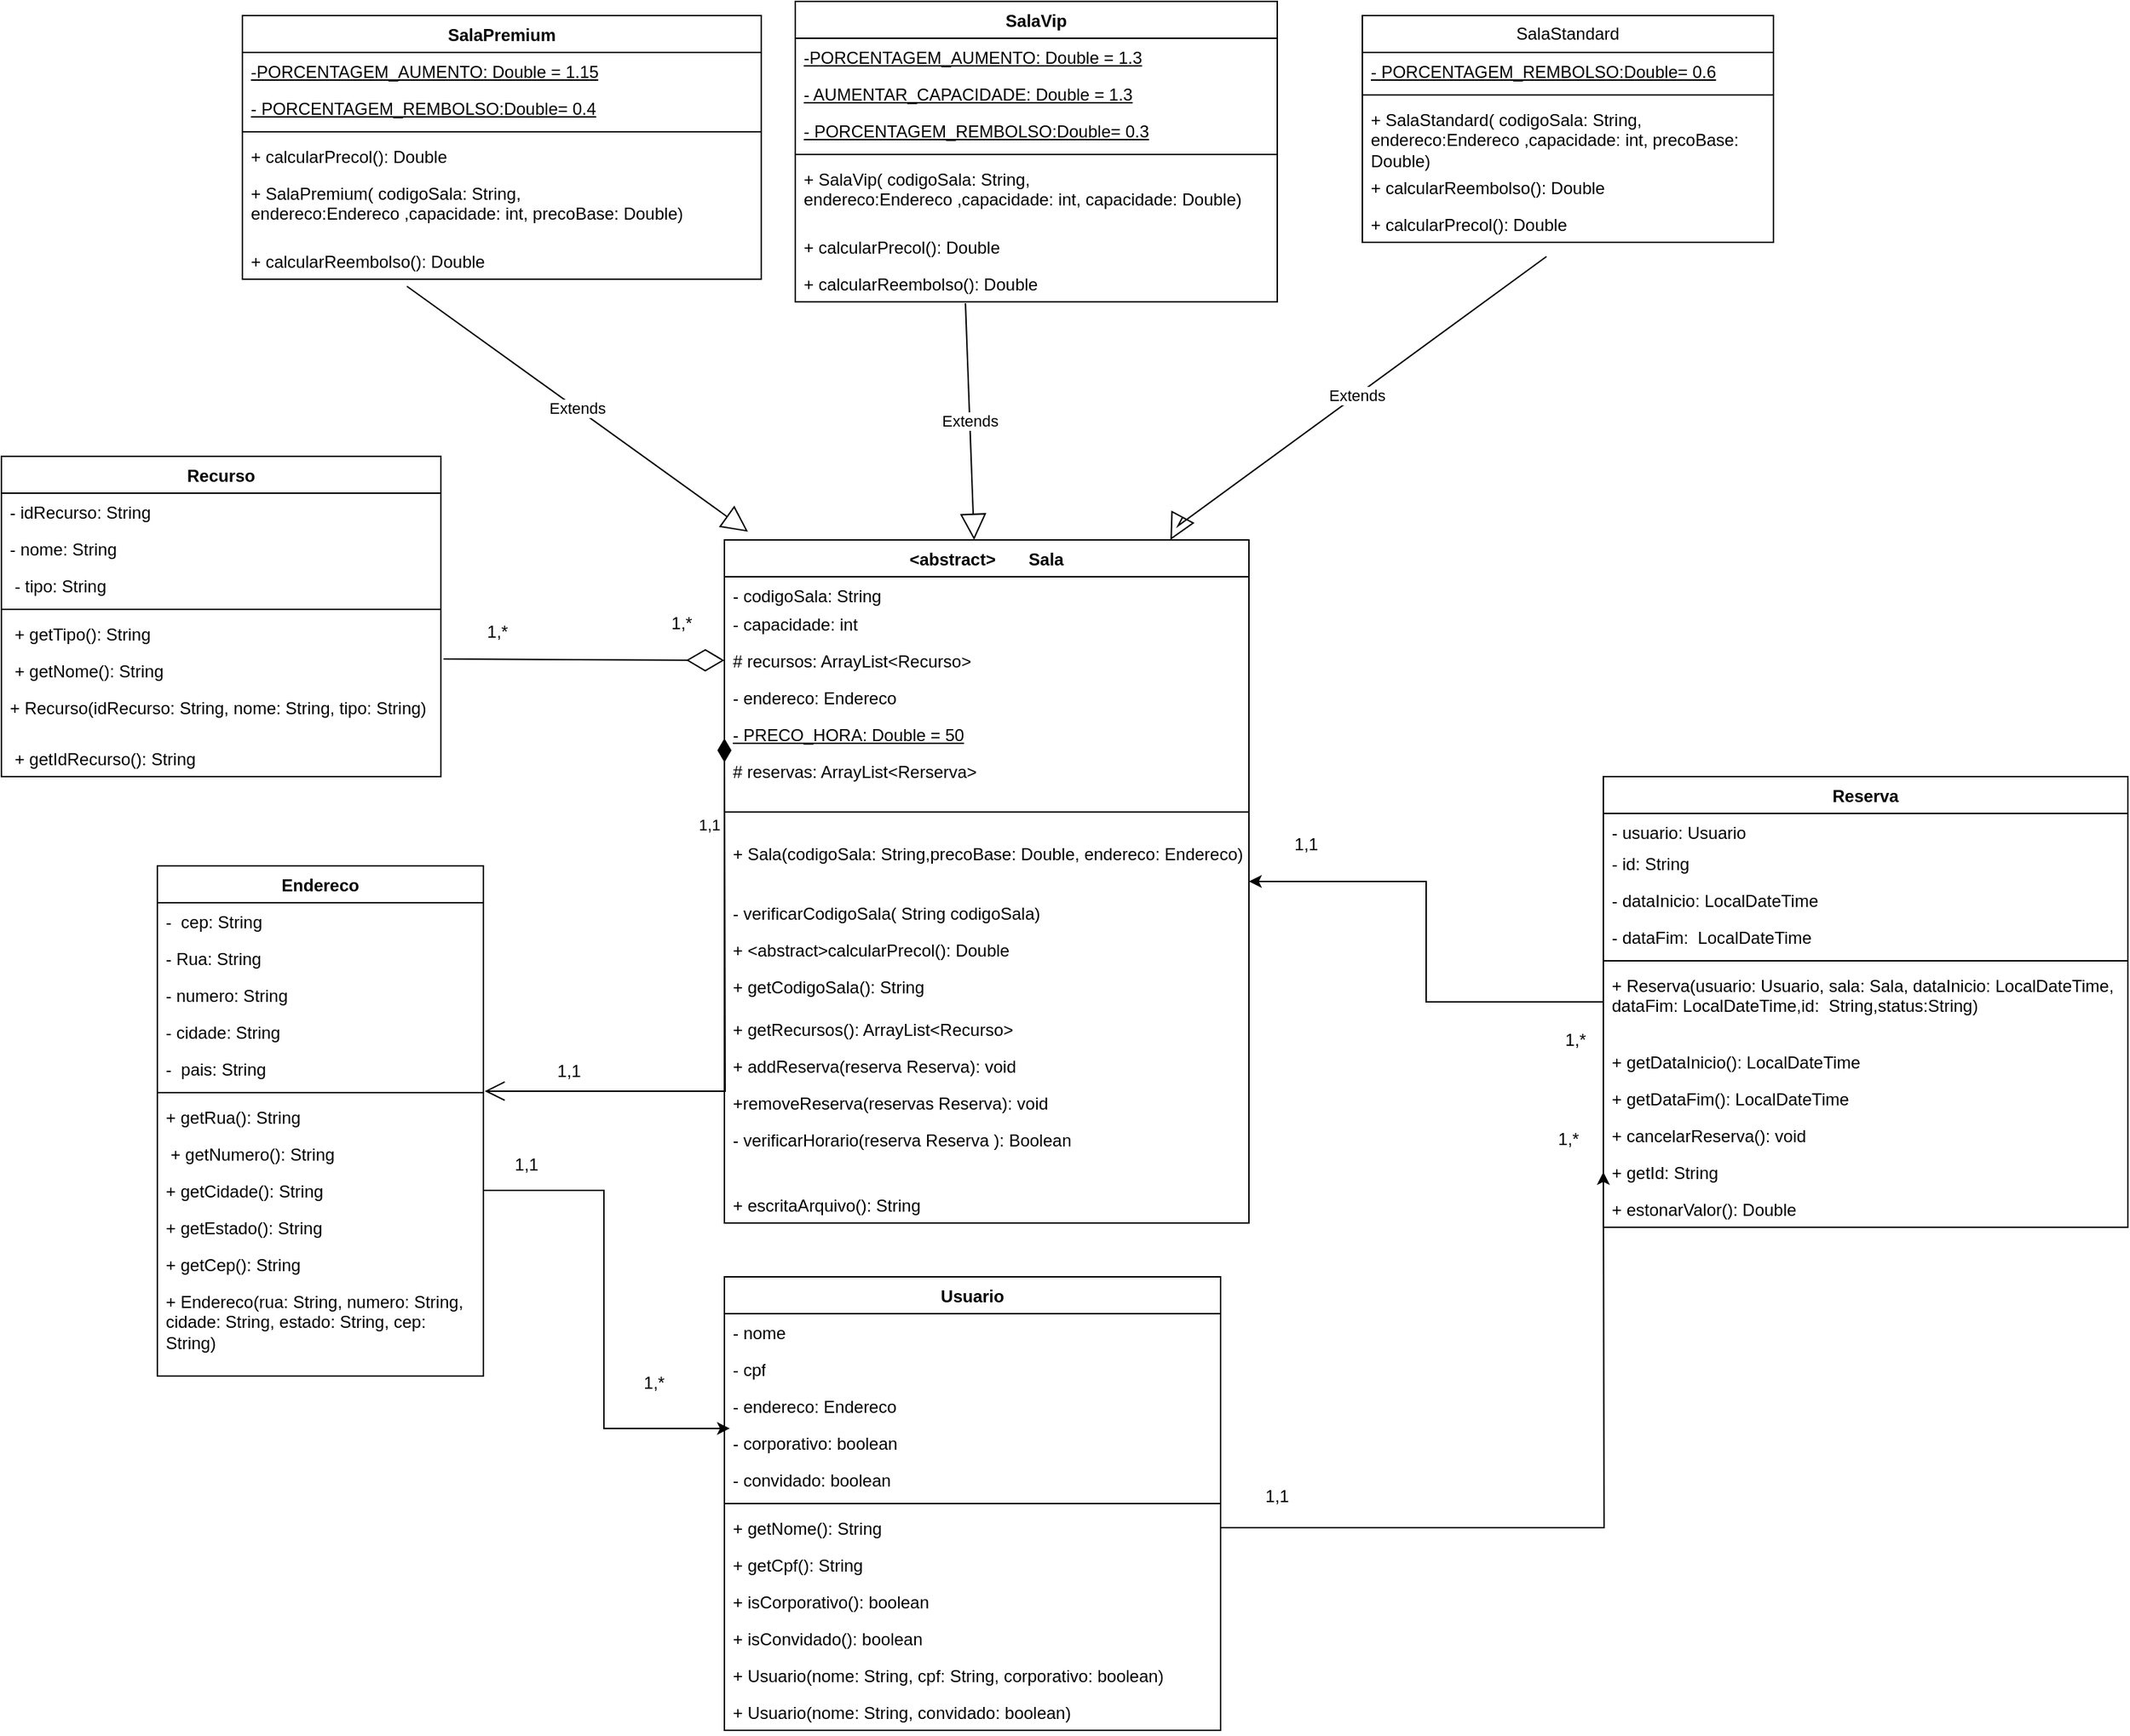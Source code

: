 <mxfile version="26.2.14">
  <diagram id="C5RBs43oDa-KdzZeNtuy" name="Page-1">
    <mxGraphModel dx="1773" dy="1732" grid="1" gridSize="10" guides="1" tooltips="1" connect="1" arrows="1" fold="1" page="1" pageScale="1" pageWidth="827" pageHeight="1169" math="0" shadow="0">
      <root>
        <mxCell id="WIyWlLk6GJQsqaUBKTNV-0" />
        <mxCell id="WIyWlLk6GJQsqaUBKTNV-1" parent="WIyWlLk6GJQsqaUBKTNV-0" />
        <mxCell id="XIqDi5abapD2v_IdZiI4-5" value="&lt;div&gt;&lt;span style=&quot;background-color: transparent; color: light-dark(rgb(0, 0, 0), rgb(255, 255, 255));&quot;&gt;&amp;lt;abstract&amp;gt;&lt;/span&gt;&lt;span style=&quot;background-color: transparent; color: light-dark(rgb(0, 0, 0), rgb(255, 255, 255));&quot;&gt;&amp;nbsp; &amp;nbsp; &amp;nbsp; &amp;nbsp;Sala&lt;/span&gt;&lt;/div&gt;" style="swimlane;fontStyle=1;align=center;verticalAlign=top;childLayout=stackLayout;horizontal=1;startSize=26;horizontalStack=0;resizeParent=1;resizeParentMax=0;resizeLast=0;collapsible=1;marginBottom=0;whiteSpace=wrap;html=1;" parent="WIyWlLk6GJQsqaUBKTNV-1" vertex="1">
          <mxGeometry x="450" y="-30" width="370" height="482" as="geometry" />
        </mxCell>
        <mxCell id="XIqDi5abapD2v_IdZiI4-6" value="&lt;font style=&quot;vertical-align: inherit;&quot;&gt;&lt;font style=&quot;vertical-align: inherit;&quot;&gt;&lt;font style=&quot;vertical-align: inherit;&quot;&gt;&lt;font style=&quot;vertical-align: inherit;&quot;&gt;&lt;font style=&quot;vertical-align: inherit;&quot;&gt;&lt;font style=&quot;vertical-align: inherit;&quot;&gt;&lt;font style=&quot;vertical-align: inherit;&quot;&gt;&lt;font style=&quot;vertical-align: inherit;&quot;&gt;&lt;font style=&quot;vertical-align: inherit;&quot;&gt;&lt;font style=&quot;vertical-align: inherit;&quot;&gt;&lt;font style=&quot;vertical-align: inherit;&quot;&gt;&lt;font style=&quot;vertical-align: inherit;&quot;&gt;- codigoSala: String&lt;/font&gt;&lt;/font&gt;&lt;/font&gt;&lt;/font&gt;&lt;/font&gt;&lt;/font&gt;&lt;/font&gt;&lt;/font&gt;&lt;/font&gt;&lt;/font&gt;&lt;/font&gt;&lt;/font&gt;&lt;div&gt;&lt;br&gt;&lt;/div&gt;&lt;div&gt;&lt;br&gt;&lt;/div&gt;" style="text;strokeColor=none;fillColor=none;align=left;verticalAlign=top;spacingLeft=4;spacingRight=4;overflow=hidden;rotatable=0;points=[[0,0.5],[1,0.5]];portConstraint=eastwest;whiteSpace=wrap;html=1;" parent="XIqDi5abapD2v_IdZiI4-5" vertex="1">
          <mxGeometry y="26" width="370" height="20" as="geometry" />
        </mxCell>
        <mxCell id="XIqDi5abapD2v_IdZiI4-22" value="- capacidade: int" style="text;strokeColor=none;fillColor=none;align=left;verticalAlign=top;spacingLeft=4;spacingRight=4;overflow=hidden;rotatable=0;points=[[0,0.5],[1,0.5]];portConstraint=eastwest;whiteSpace=wrap;html=1;" parent="XIqDi5abapD2v_IdZiI4-5" vertex="1">
          <mxGeometry y="46" width="370" height="26" as="geometry" />
        </mxCell>
        <mxCell id="XIqDi5abapD2v_IdZiI4-23" value="# recursos: ArrayList&amp;lt;Recurso&amp;gt;" style="text;strokeColor=none;fillColor=none;align=left;verticalAlign=top;spacingLeft=4;spacingRight=4;overflow=hidden;rotatable=0;points=[[0,0.5],[1,0.5]];portConstraint=eastwest;whiteSpace=wrap;html=1;" parent="XIqDi5abapD2v_IdZiI4-5" vertex="1">
          <mxGeometry y="72" width="370" height="26" as="geometry" />
        </mxCell>
        <mxCell id="XIqDi5abapD2v_IdZiI4-24" value="- endereco: Endereco" style="text;strokeColor=none;fillColor=none;align=left;verticalAlign=top;spacingLeft=4;spacingRight=4;overflow=hidden;rotatable=0;points=[[0,0.5],[1,0.5]];portConstraint=eastwest;whiteSpace=wrap;html=1;" parent="XIqDi5abapD2v_IdZiI4-5" vertex="1">
          <mxGeometry y="98" width="370" height="26" as="geometry" />
        </mxCell>
        <mxCell id="iFDjymfWhR4s4YqqjQgg-25" value="1,1" style="endArrow=open;html=1;endSize=12;startArrow=diamondThin;startSize=14;startFill=1;edgeStyle=orthogonalEdgeStyle;align=left;verticalAlign=bottom;rounded=0;entryX=1.004;entryY=1.115;entryDx=0;entryDy=0;entryPerimeter=0;" parent="XIqDi5abapD2v_IdZiI4-5" target="XIqDi5abapD2v_IdZiI4-72" edge="1">
          <mxGeometry x="-0.666" y="-20" relative="1" as="geometry">
            <mxPoint y="140" as="sourcePoint" />
            <mxPoint x="160" y="140" as="targetPoint" />
            <mxPoint as="offset" />
          </mxGeometry>
        </mxCell>
        <mxCell id="XIqDi5abapD2v_IdZiI4-40" value="&lt;u&gt;- PRECO_HORA: Double = 50&lt;/u&gt;" style="text;strokeColor=none;fillColor=none;align=left;verticalAlign=top;spacingLeft=4;spacingRight=4;overflow=hidden;rotatable=0;points=[[0,0.5],[1,0.5]];portConstraint=eastwest;whiteSpace=wrap;html=1;" parent="XIqDi5abapD2v_IdZiI4-5" vertex="1">
          <mxGeometry y="124" width="370" height="26" as="geometry" />
        </mxCell>
        <mxCell id="sjvHyJjVlxrK26ELrdIw-0" value="# reservas: ArrayList&amp;lt;Rerserva&amp;gt;" style="text;strokeColor=none;fillColor=none;align=left;verticalAlign=top;spacingLeft=4;spacingRight=4;overflow=hidden;rotatable=0;points=[[0,0.5],[1,0.5]];portConstraint=eastwest;whiteSpace=wrap;html=1;" parent="XIqDi5abapD2v_IdZiI4-5" vertex="1">
          <mxGeometry y="150" width="370" height="26" as="geometry" />
        </mxCell>
        <mxCell id="XIqDi5abapD2v_IdZiI4-7" value="" style="line;strokeWidth=1;fillColor=none;align=left;verticalAlign=middle;spacingTop=-1;spacingLeft=3;spacingRight=3;rotatable=0;labelPosition=right;points=[];portConstraint=eastwest;strokeColor=inherit;" parent="XIqDi5abapD2v_IdZiI4-5" vertex="1">
          <mxGeometry y="176" width="370" height="32" as="geometry" />
        </mxCell>
        <mxCell id="XIqDi5abapD2v_IdZiI4-32" value="+ Sala(codigoSala: String,precoBase: Double, endereco: Endereco)" style="text;strokeColor=none;fillColor=none;align=left;verticalAlign=top;spacingLeft=4;spacingRight=4;overflow=hidden;rotatable=0;points=[[0,0.5],[1,0.5]];portConstraint=eastwest;whiteSpace=wrap;html=1;" parent="XIqDi5abapD2v_IdZiI4-5" vertex="1">
          <mxGeometry y="208" width="370" height="42" as="geometry" />
        </mxCell>
        <mxCell id="Te5kf_Vnm8ck02mvLBBA-0" value="- verificarCodigoSala( String codigoSala)" style="text;strokeColor=none;fillColor=none;align=left;verticalAlign=top;spacingLeft=4;spacingRight=4;overflow=hidden;rotatable=0;points=[[0,0.5],[1,0.5]];portConstraint=eastwest;whiteSpace=wrap;html=1;" vertex="1" parent="XIqDi5abapD2v_IdZiI4-5">
          <mxGeometry y="250" width="370" height="26" as="geometry" />
        </mxCell>
        <mxCell id="sjvHyJjVlxrK26ELrdIw-24" value="+ &amp;lt;abstract&amp;gt;calcularPrecol(): Double" style="text;strokeColor=none;fillColor=none;align=left;verticalAlign=top;spacingLeft=4;spacingRight=4;overflow=hidden;rotatable=0;points=[[0,0.5],[1,0.5]];portConstraint=eastwest;whiteSpace=wrap;html=1;" parent="XIqDi5abapD2v_IdZiI4-5" vertex="1">
          <mxGeometry y="276" width="370" height="26" as="geometry" />
        </mxCell>
        <mxCell id="XIqDi5abapD2v_IdZiI4-8" value="+ getCodigoSala(): String&amp;nbsp;" style="text;strokeColor=none;fillColor=none;align=left;verticalAlign=top;spacingLeft=4;spacingRight=4;overflow=hidden;rotatable=0;points=[[0,0.5],[1,0.5]];portConstraint=eastwest;whiteSpace=wrap;html=1;" parent="XIqDi5abapD2v_IdZiI4-5" vertex="1">
          <mxGeometry y="302" width="370" height="30" as="geometry" />
        </mxCell>
        <mxCell id="XIqDi5abapD2v_IdZiI4-28" value="+ getRecursos(): ArrayList&amp;lt;Recurso&amp;gt;&amp;nbsp;" style="text;strokeColor=none;fillColor=none;align=left;verticalAlign=top;spacingLeft=4;spacingRight=4;overflow=hidden;rotatable=0;points=[[0,0.5],[1,0.5]];portConstraint=eastwest;whiteSpace=wrap;html=1;" parent="XIqDi5abapD2v_IdZiI4-5" vertex="1">
          <mxGeometry y="332" width="370" height="26" as="geometry" />
        </mxCell>
        <mxCell id="6QQCspILtSt841f0Oqjb-1" value="+&amp;nbsp;addReserva(reserva Reserva): void" style="text;strokeColor=none;fillColor=none;align=left;verticalAlign=top;spacingLeft=4;spacingRight=4;overflow=hidden;rotatable=0;points=[[0,0.5],[1,0.5]];portConstraint=eastwest;whiteSpace=wrap;html=1;" parent="XIqDi5abapD2v_IdZiI4-5" vertex="1">
          <mxGeometry y="358" width="370" height="26" as="geometry" />
        </mxCell>
        <mxCell id="sjvHyJjVlxrK26ELrdIw-1" value="+removeReserva(reservas Reserva): void" style="text;strokeColor=none;fillColor=none;align=left;verticalAlign=top;spacingLeft=4;spacingRight=4;overflow=hidden;rotatable=0;points=[[0,0.5],[1,0.5]];portConstraint=eastwest;whiteSpace=wrap;html=1;" parent="XIqDi5abapD2v_IdZiI4-5" vertex="1">
          <mxGeometry y="384" width="370" height="26" as="geometry" />
        </mxCell>
        <mxCell id="6QnJJQvhXGPTz3ix610u-4" value="- verificarHorario(reserva Reserva ): Boolean" style="text;strokeColor=none;fillColor=none;align=left;verticalAlign=top;spacingLeft=4;spacingRight=4;overflow=hidden;rotatable=0;points=[[0,0.5],[1,0.5]];portConstraint=eastwest;whiteSpace=wrap;html=1;" parent="XIqDi5abapD2v_IdZiI4-5" vertex="1">
          <mxGeometry y="410" width="370" height="46" as="geometry" />
        </mxCell>
        <mxCell id="Te5kf_Vnm8ck02mvLBBA-1" value="+ escritaArquivo(): String&amp;nbsp;" style="text;strokeColor=none;fillColor=none;align=left;verticalAlign=top;spacingLeft=4;spacingRight=4;overflow=hidden;rotatable=0;points=[[0,0.5],[1,0.5]];portConstraint=eastwest;whiteSpace=wrap;html=1;" vertex="1" parent="XIqDi5abapD2v_IdZiI4-5">
          <mxGeometry y="456" width="370" height="26" as="geometry" />
        </mxCell>
        <mxCell id="iFDjymfWhR4s4YqqjQgg-24" style="edgeStyle=orthogonalEdgeStyle;rounded=0;orthogonalLoop=1;jettySize=auto;html=1;entryX=1;entryY=0.5;entryDx=0;entryDy=0;" parent="WIyWlLk6GJQsqaUBKTNV-1" source="XIqDi5abapD2v_IdZiI4-33" target="XIqDi5abapD2v_IdZiI4-5" edge="1">
          <mxGeometry relative="1" as="geometry" />
        </mxCell>
        <mxCell id="XIqDi5abapD2v_IdZiI4-33" value="Reserva" style="swimlane;fontStyle=1;align=center;verticalAlign=top;childLayout=stackLayout;horizontal=1;startSize=26;horizontalStack=0;resizeParent=1;resizeParentMax=0;resizeLast=0;collapsible=1;marginBottom=0;whiteSpace=wrap;html=1;" parent="WIyWlLk6GJQsqaUBKTNV-1" vertex="1">
          <mxGeometry x="1070" y="137" width="370" height="318" as="geometry" />
        </mxCell>
        <mxCell id="XIqDi5abapD2v_IdZiI4-34" value="- usuario: Usuario" style="text;strokeColor=none;fillColor=none;align=left;verticalAlign=top;spacingLeft=4;spacingRight=4;overflow=hidden;rotatable=0;points=[[0,0.5],[1,0.5]];portConstraint=eastwest;whiteSpace=wrap;html=1;" parent="XIqDi5abapD2v_IdZiI4-33" vertex="1">
          <mxGeometry y="26" width="370" height="22" as="geometry" />
        </mxCell>
        <mxCell id="6QnJJQvhXGPTz3ix610u-5" value="- id: String" style="text;strokeColor=none;fillColor=none;align=left;verticalAlign=top;spacingLeft=4;spacingRight=4;overflow=hidden;rotatable=0;points=[[0,0.5],[1,0.5]];portConstraint=eastwest;whiteSpace=wrap;html=1;" parent="XIqDi5abapD2v_IdZiI4-33" vertex="1">
          <mxGeometry y="48" width="370" height="26" as="geometry" />
        </mxCell>
        <mxCell id="XIqDi5abapD2v_IdZiI4-101" value="- dataInicio: LocalDateTime" style="text;strokeColor=none;fillColor=none;align=left;verticalAlign=top;spacingLeft=4;spacingRight=4;overflow=hidden;rotatable=0;points=[[0,0.5],[1,0.5]];portConstraint=eastwest;whiteSpace=wrap;html=1;" parent="XIqDi5abapD2v_IdZiI4-33" vertex="1">
          <mxGeometry y="74" width="370" height="26" as="geometry" />
        </mxCell>
        <mxCell id="d0AjL67WiiW_DEF7JyQq-1" value="- dataFim:&amp;nbsp; LocalDateTime" style="text;strokeColor=none;fillColor=none;align=left;verticalAlign=top;spacingLeft=4;spacingRight=4;overflow=hidden;rotatable=0;points=[[0,0.5],[1,0.5]];portConstraint=eastwest;whiteSpace=wrap;html=1;" parent="XIqDi5abapD2v_IdZiI4-33" vertex="1">
          <mxGeometry y="100" width="370" height="26" as="geometry" />
        </mxCell>
        <mxCell id="XIqDi5abapD2v_IdZiI4-35" value="" style="line;strokeWidth=1;fillColor=none;align=left;verticalAlign=middle;spacingTop=-1;spacingLeft=3;spacingRight=3;rotatable=0;labelPosition=right;points=[];portConstraint=eastwest;strokeColor=inherit;" parent="XIqDi5abapD2v_IdZiI4-33" vertex="1">
          <mxGeometry y="126" width="370" height="8" as="geometry" />
        </mxCell>
        <mxCell id="iFDjymfWhR4s4YqqjQgg-15" value="+ Reserva(usuario: Usuario, sala: Sala, dataInicio: LocalDateTime, dataFim: LocalDateTime,id:&amp;nbsp; String,status:String)" style="text;strokeColor=none;fillColor=none;align=left;verticalAlign=top;spacingLeft=4;spacingRight=4;overflow=hidden;rotatable=0;points=[[0,0.5],[1,0.5]];portConstraint=eastwest;whiteSpace=wrap;html=1;" parent="XIqDi5abapD2v_IdZiI4-33" vertex="1">
          <mxGeometry y="134" width="370" height="54" as="geometry" />
        </mxCell>
        <mxCell id="G_GxmeeskuC4zrMZp8X2-0" value="+ getDataInicio(): LocalDateTime" style="text;strokeColor=none;fillColor=none;align=left;verticalAlign=top;spacingLeft=4;spacingRight=4;overflow=hidden;rotatable=0;points=[[0,0.5],[1,0.5]];portConstraint=eastwest;whiteSpace=wrap;html=1;" parent="XIqDi5abapD2v_IdZiI4-33" vertex="1">
          <mxGeometry y="188" width="370" height="26" as="geometry" />
        </mxCell>
        <mxCell id="G_GxmeeskuC4zrMZp8X2-1" value="+ getDataFim(): LocalDateTime" style="text;strokeColor=none;fillColor=none;align=left;verticalAlign=top;spacingLeft=4;spacingRight=4;overflow=hidden;rotatable=0;points=[[0,0.5],[1,0.5]];portConstraint=eastwest;whiteSpace=wrap;html=1;" parent="XIqDi5abapD2v_IdZiI4-33" vertex="1">
          <mxGeometry y="214" width="370" height="26" as="geometry" />
        </mxCell>
        <mxCell id="6QnJJQvhXGPTz3ix610u-2" value="+ cancelarReserva(): void" style="text;strokeColor=none;fillColor=none;align=left;verticalAlign=top;spacingLeft=4;spacingRight=4;overflow=hidden;rotatable=0;points=[[0,0.5],[1,0.5]];portConstraint=eastwest;whiteSpace=wrap;html=1;" parent="XIqDi5abapD2v_IdZiI4-33" vertex="1">
          <mxGeometry y="240" width="370" height="26" as="geometry" />
        </mxCell>
        <mxCell id="6QnJJQvhXGPTz3ix610u-7" value="+ getId: String" style="text;strokeColor=none;fillColor=none;align=left;verticalAlign=top;spacingLeft=4;spacingRight=4;overflow=hidden;rotatable=0;points=[[0,0.5],[1,0.5]];portConstraint=eastwest;whiteSpace=wrap;html=1;" parent="XIqDi5abapD2v_IdZiI4-33" vertex="1">
          <mxGeometry y="266" width="370" height="26" as="geometry" />
        </mxCell>
        <mxCell id="6QnJJQvhXGPTz3ix610u-3" value="+ estonarValor(): Double" style="text;strokeColor=none;fillColor=none;align=left;verticalAlign=top;spacingLeft=4;spacingRight=4;overflow=hidden;rotatable=0;points=[[0,0.5],[1,0.5]];portConstraint=eastwest;whiteSpace=wrap;html=1;" parent="XIqDi5abapD2v_IdZiI4-33" vertex="1">
          <mxGeometry y="292" width="370" height="26" as="geometry" />
        </mxCell>
        <mxCell id="XIqDi5abapD2v_IdZiI4-53" value="Usuario" style="swimlane;fontStyle=1;align=center;verticalAlign=top;childLayout=stackLayout;horizontal=1;startSize=26;horizontalStack=0;resizeParent=1;resizeParentMax=0;resizeLast=0;collapsible=1;marginBottom=0;whiteSpace=wrap;html=1;" parent="WIyWlLk6GJQsqaUBKTNV-1" vertex="1">
          <mxGeometry x="450" y="490" width="350" height="320" as="geometry" />
        </mxCell>
        <mxCell id="XIqDi5abapD2v_IdZiI4-54" value="- nome" style="text;strokeColor=none;fillColor=none;align=left;verticalAlign=top;spacingLeft=4;spacingRight=4;overflow=hidden;rotatable=0;points=[[0,0.5],[1,0.5]];portConstraint=eastwest;whiteSpace=wrap;html=1;" parent="XIqDi5abapD2v_IdZiI4-53" vertex="1">
          <mxGeometry y="26" width="350" height="26" as="geometry" />
        </mxCell>
        <mxCell id="XIqDi5abapD2v_IdZiI4-57" value="- cpf" style="text;strokeColor=none;fillColor=none;align=left;verticalAlign=top;spacingLeft=4;spacingRight=4;overflow=hidden;rotatable=0;points=[[0,0.5],[1,0.5]];portConstraint=eastwest;whiteSpace=wrap;html=1;" parent="XIqDi5abapD2v_IdZiI4-53" vertex="1">
          <mxGeometry y="52" width="350" height="26" as="geometry" />
        </mxCell>
        <mxCell id="XIqDi5abapD2v_IdZiI4-58" value="- endereco: Endereco" style="text;strokeColor=none;fillColor=none;align=left;verticalAlign=top;spacingLeft=4;spacingRight=4;overflow=hidden;rotatable=0;points=[[0,0.5],[1,0.5]];portConstraint=eastwest;whiteSpace=wrap;html=1;" parent="XIqDi5abapD2v_IdZiI4-53" vertex="1">
          <mxGeometry y="78" width="350" height="26" as="geometry" />
        </mxCell>
        <mxCell id="XIqDi5abapD2v_IdZiI4-60" value="- corporativo: boolean&amp;nbsp;&amp;nbsp;" style="text;strokeColor=none;fillColor=none;align=left;verticalAlign=top;spacingLeft=4;spacingRight=4;overflow=hidden;rotatable=0;points=[[0,0.5],[1,0.5]];portConstraint=eastwest;whiteSpace=wrap;html=1;" parent="XIqDi5abapD2v_IdZiI4-53" vertex="1">
          <mxGeometry y="104" width="350" height="26" as="geometry" />
        </mxCell>
        <mxCell id="XIqDi5abapD2v_IdZiI4-61" value="- convidado: boolean" style="text;strokeColor=none;fillColor=none;align=left;verticalAlign=top;spacingLeft=4;spacingRight=4;overflow=hidden;rotatable=0;points=[[0,0.5],[1,0.5]];portConstraint=eastwest;whiteSpace=wrap;html=1;" parent="XIqDi5abapD2v_IdZiI4-53" vertex="1">
          <mxGeometry y="130" width="350" height="26" as="geometry" />
        </mxCell>
        <mxCell id="XIqDi5abapD2v_IdZiI4-55" value="" style="line;strokeWidth=1;fillColor=none;align=left;verticalAlign=middle;spacingTop=-1;spacingLeft=3;spacingRight=3;rotatable=0;labelPosition=right;points=[];portConstraint=eastwest;strokeColor=inherit;" parent="XIqDi5abapD2v_IdZiI4-53" vertex="1">
          <mxGeometry y="156" width="350" height="8" as="geometry" />
        </mxCell>
        <mxCell id="XIqDi5abapD2v_IdZiI4-64" value="+ getNome(): String&amp;nbsp; &amp;nbsp;&amp;nbsp;" style="text;strokeColor=none;fillColor=none;align=left;verticalAlign=top;spacingLeft=4;spacingRight=4;overflow=hidden;rotatable=0;points=[[0,0.5],[1,0.5]];portConstraint=eastwest;whiteSpace=wrap;html=1;" parent="XIqDi5abapD2v_IdZiI4-53" vertex="1">
          <mxGeometry y="164" width="350" height="26" as="geometry" />
        </mxCell>
        <mxCell id="XIqDi5abapD2v_IdZiI4-56" value="+ getCpf(): String&amp;nbsp;&amp;nbsp;" style="text;strokeColor=none;fillColor=none;align=left;verticalAlign=top;spacingLeft=4;spacingRight=4;overflow=hidden;rotatable=0;points=[[0,0.5],[1,0.5]];portConstraint=eastwest;whiteSpace=wrap;html=1;" parent="XIqDi5abapD2v_IdZiI4-53" vertex="1">
          <mxGeometry y="190" width="350" height="26" as="geometry" />
        </mxCell>
        <mxCell id="XIqDi5abapD2v_IdZiI4-62" value="+ isCorporativo(): boolean&amp;nbsp;" style="text;strokeColor=none;fillColor=none;align=left;verticalAlign=top;spacingLeft=4;spacingRight=4;overflow=hidden;rotatable=0;points=[[0,0.5],[1,0.5]];portConstraint=eastwest;whiteSpace=wrap;html=1;" parent="XIqDi5abapD2v_IdZiI4-53" vertex="1">
          <mxGeometry y="216" width="350" height="26" as="geometry" />
        </mxCell>
        <mxCell id="XIqDi5abapD2v_IdZiI4-63" value="+ isConvidado(): boolean&amp;nbsp;" style="text;strokeColor=none;fillColor=none;align=left;verticalAlign=top;spacingLeft=4;spacingRight=4;overflow=hidden;rotatable=0;points=[[0,0.5],[1,0.5]];portConstraint=eastwest;whiteSpace=wrap;html=1;" parent="XIqDi5abapD2v_IdZiI4-53" vertex="1">
          <mxGeometry y="242" width="350" height="26" as="geometry" />
        </mxCell>
        <mxCell id="iFDjymfWhR4s4YqqjQgg-11" value="+ Usuario(nome: String, cpf: String, corporativo: boolean)" style="text;strokeColor=none;fillColor=none;align=left;verticalAlign=top;spacingLeft=4;spacingRight=4;overflow=hidden;rotatable=0;points=[[0,0.5],[1,0.5]];portConstraint=eastwest;whiteSpace=wrap;html=1;" parent="XIqDi5abapD2v_IdZiI4-53" vertex="1">
          <mxGeometry y="268" width="350" height="26" as="geometry" />
        </mxCell>
        <mxCell id="iFDjymfWhR4s4YqqjQgg-12" value="+ Usuario(nome: String, convidado: boolean)" style="text;strokeColor=none;fillColor=none;align=left;verticalAlign=top;spacingLeft=4;spacingRight=4;overflow=hidden;rotatable=0;points=[[0,0.5],[1,0.5]];portConstraint=eastwest;whiteSpace=wrap;html=1;" parent="XIqDi5abapD2v_IdZiI4-53" vertex="1">
          <mxGeometry y="294" width="350" height="26" as="geometry" />
        </mxCell>
        <mxCell id="XIqDi5abapD2v_IdZiI4-65" value="Endereco" style="swimlane;fontStyle=1;align=center;verticalAlign=top;childLayout=stackLayout;horizontal=1;startSize=26;horizontalStack=0;resizeParent=1;resizeParentMax=0;resizeLast=0;collapsible=1;marginBottom=0;whiteSpace=wrap;html=1;" parent="WIyWlLk6GJQsqaUBKTNV-1" vertex="1">
          <mxGeometry x="50" y="200" width="230" height="360" as="geometry" />
        </mxCell>
        <mxCell id="XIqDi5abapD2v_IdZiI4-73" value="-&amp;nbsp; cep: String" style="text;strokeColor=none;fillColor=none;align=left;verticalAlign=top;spacingLeft=4;spacingRight=4;overflow=hidden;rotatable=0;points=[[0,0.5],[1,0.5]];portConstraint=eastwest;whiteSpace=wrap;html=1;" parent="XIqDi5abapD2v_IdZiI4-65" vertex="1">
          <mxGeometry y="26" width="230" height="26" as="geometry" />
        </mxCell>
        <mxCell id="XIqDi5abapD2v_IdZiI4-66" value="- Rua: String" style="text;strokeColor=none;fillColor=none;align=left;verticalAlign=top;spacingLeft=4;spacingRight=4;overflow=hidden;rotatable=0;points=[[0,0.5],[1,0.5]];portConstraint=eastwest;whiteSpace=wrap;html=1;" parent="XIqDi5abapD2v_IdZiI4-65" vertex="1">
          <mxGeometry y="52" width="230" height="26" as="geometry" />
        </mxCell>
        <mxCell id="XIqDi5abapD2v_IdZiI4-69" value="- numero: String" style="text;strokeColor=none;fillColor=none;align=left;verticalAlign=top;spacingLeft=4;spacingRight=4;overflow=hidden;rotatable=0;points=[[0,0.5],[1,0.5]];portConstraint=eastwest;whiteSpace=wrap;html=1;" parent="XIqDi5abapD2v_IdZiI4-65" vertex="1">
          <mxGeometry y="78" width="230" height="26" as="geometry" />
        </mxCell>
        <mxCell id="XIqDi5abapD2v_IdZiI4-71" value="- cidade: String" style="text;strokeColor=none;fillColor=none;align=left;verticalAlign=top;spacingLeft=4;spacingRight=4;overflow=hidden;rotatable=0;points=[[0,0.5],[1,0.5]];portConstraint=eastwest;whiteSpace=wrap;html=1;" parent="XIqDi5abapD2v_IdZiI4-65" vertex="1">
          <mxGeometry y="104" width="230" height="26" as="geometry" />
        </mxCell>
        <mxCell id="XIqDi5abapD2v_IdZiI4-72" value="-&amp;nbsp; pais: String" style="text;strokeColor=none;fillColor=none;align=left;verticalAlign=top;spacingLeft=4;spacingRight=4;overflow=hidden;rotatable=0;points=[[0,0.5],[1,0.5]];portConstraint=eastwest;whiteSpace=wrap;html=1;" parent="XIqDi5abapD2v_IdZiI4-65" vertex="1">
          <mxGeometry y="130" width="230" height="26" as="geometry" />
        </mxCell>
        <mxCell id="XIqDi5abapD2v_IdZiI4-67" value="" style="line;strokeWidth=1;fillColor=none;align=left;verticalAlign=middle;spacingTop=-1;spacingLeft=3;spacingRight=3;rotatable=0;labelPosition=right;points=[];portConstraint=eastwest;strokeColor=inherit;" parent="XIqDi5abapD2v_IdZiI4-65" vertex="1">
          <mxGeometry y="156" width="230" height="8" as="geometry" />
        </mxCell>
        <mxCell id="XIqDi5abapD2v_IdZiI4-68" value="+ getRua(): String&amp;nbsp;" style="text;strokeColor=none;fillColor=none;align=left;verticalAlign=top;spacingLeft=4;spacingRight=4;overflow=hidden;rotatable=0;points=[[0,0.5],[1,0.5]];portConstraint=eastwest;whiteSpace=wrap;html=1;" parent="XIqDi5abapD2v_IdZiI4-65" vertex="1">
          <mxGeometry y="164" width="230" height="26" as="geometry" />
        </mxCell>
        <mxCell id="XIqDi5abapD2v_IdZiI4-74" value="&amp;nbsp;+ getNumero(): String&amp;nbsp; &amp;nbsp;" style="text;strokeColor=none;fillColor=none;align=left;verticalAlign=top;spacingLeft=4;spacingRight=4;overflow=hidden;rotatable=0;points=[[0,0.5],[1,0.5]];portConstraint=eastwest;whiteSpace=wrap;html=1;" parent="XIqDi5abapD2v_IdZiI4-65" vertex="1">
          <mxGeometry y="190" width="230" height="26" as="geometry" />
        </mxCell>
        <mxCell id="XIqDi5abapD2v_IdZiI4-75" value="+ getCidade(): String" style="text;strokeColor=none;fillColor=none;align=left;verticalAlign=top;spacingLeft=4;spacingRight=4;overflow=hidden;rotatable=0;points=[[0,0.5],[1,0.5]];portConstraint=eastwest;whiteSpace=wrap;html=1;" parent="XIqDi5abapD2v_IdZiI4-65" vertex="1">
          <mxGeometry y="216" width="230" height="26" as="geometry" />
        </mxCell>
        <mxCell id="XIqDi5abapD2v_IdZiI4-76" value="+ getEstado(): String&amp;nbsp; &amp;nbsp;" style="text;strokeColor=none;fillColor=none;align=left;verticalAlign=top;spacingLeft=4;spacingRight=4;overflow=hidden;rotatable=0;points=[[0,0.5],[1,0.5]];portConstraint=eastwest;whiteSpace=wrap;html=1;" parent="XIqDi5abapD2v_IdZiI4-65" vertex="1">
          <mxGeometry y="242" width="230" height="26" as="geometry" />
        </mxCell>
        <mxCell id="XIqDi5abapD2v_IdZiI4-77" value="+ getCep(): String" style="text;strokeColor=none;fillColor=none;align=left;verticalAlign=top;spacingLeft=4;spacingRight=4;overflow=hidden;rotatable=0;points=[[0,0.5],[1,0.5]];portConstraint=eastwest;whiteSpace=wrap;html=1;" parent="XIqDi5abapD2v_IdZiI4-65" vertex="1">
          <mxGeometry y="268" width="230" height="26" as="geometry" />
        </mxCell>
        <mxCell id="XIqDi5abapD2v_IdZiI4-90" style="edgeStyle=orthogonalEdgeStyle;rounded=0;orthogonalLoop=1;jettySize=auto;html=1;exitX=1;exitY=0.5;exitDx=0;exitDy=0;" parent="XIqDi5abapD2v_IdZiI4-65" edge="1">
          <mxGeometry relative="1" as="geometry">
            <mxPoint x="160" y="169" as="sourcePoint" />
            <mxPoint x="160" y="169" as="targetPoint" />
          </mxGeometry>
        </mxCell>
        <mxCell id="iFDjymfWhR4s4YqqjQgg-17" value="+ Endereco(rua: String, numero: String, cidade: String, estado: String, cep: String)" style="text;strokeColor=none;fillColor=none;align=left;verticalAlign=top;spacingLeft=4;spacingRight=4;overflow=hidden;rotatable=0;points=[[0,0.5],[1,0.5]];portConstraint=eastwest;whiteSpace=wrap;html=1;" parent="XIqDi5abapD2v_IdZiI4-65" vertex="1">
          <mxGeometry y="294" width="230" height="66" as="geometry" />
        </mxCell>
        <mxCell id="XIqDi5abapD2v_IdZiI4-94" value="1,1" style="text;html=1;align=center;verticalAlign=middle;resizable=0;points=[];autosize=1;strokeColor=none;fillColor=none;" parent="WIyWlLk6GJQsqaUBKTNV-1" vertex="1">
          <mxGeometry x="840" y="170" width="40" height="30" as="geometry" />
        </mxCell>
        <mxCell id="XIqDi5abapD2v_IdZiI4-96" value="1,1" style="text;html=1;align=center;verticalAlign=middle;resizable=0;points=[];autosize=1;strokeColor=none;fillColor=none;" parent="WIyWlLk6GJQsqaUBKTNV-1" vertex="1">
          <mxGeometry x="320" y="330" width="40" height="30" as="geometry" />
        </mxCell>
        <mxCell id="XIqDi5abapD2v_IdZiI4-97" value="1,*" style="text;html=1;align=center;verticalAlign=middle;resizable=0;points=[];autosize=1;strokeColor=none;fillColor=none;" parent="WIyWlLk6GJQsqaUBKTNV-1" vertex="1">
          <mxGeometry x="380" y="550" width="40" height="30" as="geometry" />
        </mxCell>
        <mxCell id="XIqDi5abapD2v_IdZiI4-98" value="1,1" style="text;html=1;align=center;verticalAlign=middle;resizable=0;points=[];autosize=1;strokeColor=none;fillColor=none;" parent="WIyWlLk6GJQsqaUBKTNV-1" vertex="1">
          <mxGeometry x="290" y="396" width="40" height="30" as="geometry" />
        </mxCell>
        <mxCell id="iFDjymfWhR4s4YqqjQgg-0" value="Recurso" style="swimlane;fontStyle=1;align=center;verticalAlign=top;childLayout=stackLayout;horizontal=1;startSize=26;horizontalStack=0;resizeParent=1;resizeParentMax=0;resizeLast=0;collapsible=1;marginBottom=0;whiteSpace=wrap;html=1;" parent="WIyWlLk6GJQsqaUBKTNV-1" vertex="1">
          <mxGeometry x="-60" y="-89" width="310" height="226" as="geometry" />
        </mxCell>
        <mxCell id="iFDjymfWhR4s4YqqjQgg-4" value="- idRecurso: String" style="text;strokeColor=none;fillColor=none;align=left;verticalAlign=top;spacingLeft=4;spacingRight=4;overflow=hidden;rotatable=0;points=[[0,0.5],[1,0.5]];portConstraint=eastwest;whiteSpace=wrap;html=1;" parent="iFDjymfWhR4s4YqqjQgg-0" vertex="1">
          <mxGeometry y="26" width="310" height="26" as="geometry" />
        </mxCell>
        <mxCell id="iFDjymfWhR4s4YqqjQgg-1" value="- nome: String" style="text;strokeColor=none;fillColor=none;align=left;verticalAlign=top;spacingLeft=4;spacingRight=4;overflow=hidden;rotatable=0;points=[[0,0.5],[1,0.5]];portConstraint=eastwest;whiteSpace=wrap;html=1;" parent="iFDjymfWhR4s4YqqjQgg-0" vertex="1">
          <mxGeometry y="52" width="310" height="26" as="geometry" />
        </mxCell>
        <mxCell id="iFDjymfWhR4s4YqqjQgg-5" value="&amp;nbsp;- tipo: String&amp;nbsp;&amp;nbsp;" style="text;strokeColor=none;fillColor=none;align=left;verticalAlign=top;spacingLeft=4;spacingRight=4;overflow=hidden;rotatable=0;points=[[0,0.5],[1,0.5]];portConstraint=eastwest;whiteSpace=wrap;html=1;" parent="iFDjymfWhR4s4YqqjQgg-0" vertex="1">
          <mxGeometry y="78" width="310" height="26" as="geometry" />
        </mxCell>
        <mxCell id="iFDjymfWhR4s4YqqjQgg-2" value="" style="line;strokeWidth=1;fillColor=none;align=left;verticalAlign=middle;spacingTop=-1;spacingLeft=3;spacingRight=3;rotatable=0;labelPosition=right;points=[];portConstraint=eastwest;strokeColor=inherit;" parent="iFDjymfWhR4s4YqqjQgg-0" vertex="1">
          <mxGeometry y="104" width="310" height="8" as="geometry" />
        </mxCell>
        <mxCell id="iFDjymfWhR4s4YqqjQgg-8" value="&amp;nbsp;+ getTipo(): String&amp;nbsp;" style="text;strokeColor=none;fillColor=none;align=left;verticalAlign=top;spacingLeft=4;spacingRight=4;overflow=hidden;rotatable=0;points=[[0,0.5],[1,0.5]];portConstraint=eastwest;whiteSpace=wrap;html=1;" parent="iFDjymfWhR4s4YqqjQgg-0" vertex="1">
          <mxGeometry y="112" width="310" height="26" as="geometry" />
        </mxCell>
        <mxCell id="iFDjymfWhR4s4YqqjQgg-6" value="&amp;nbsp;+ getNome(): String&amp;nbsp; &amp;nbsp;" style="text;strokeColor=none;fillColor=none;align=left;verticalAlign=top;spacingLeft=4;spacingRight=4;overflow=hidden;rotatable=0;points=[[0,0.5],[1,0.5]];portConstraint=eastwest;whiteSpace=wrap;html=1;" parent="iFDjymfWhR4s4YqqjQgg-0" vertex="1">
          <mxGeometry y="138" width="310" height="26" as="geometry" />
        </mxCell>
        <mxCell id="iFDjymfWhR4s4YqqjQgg-9" value="+ Recurso(idRecurso: String, nome: String, tipo: String)" style="text;strokeColor=none;fillColor=none;align=left;verticalAlign=top;spacingLeft=4;spacingRight=4;overflow=hidden;rotatable=0;points=[[0,0.5],[1,0.5]];portConstraint=eastwest;whiteSpace=wrap;html=1;" parent="iFDjymfWhR4s4YqqjQgg-0" vertex="1">
          <mxGeometry y="164" width="310" height="36" as="geometry" />
        </mxCell>
        <mxCell id="iFDjymfWhR4s4YqqjQgg-3" value="&amp;nbsp;+ getIdRecurso(): String&amp;nbsp;" style="text;strokeColor=none;fillColor=none;align=left;verticalAlign=top;spacingLeft=4;spacingRight=4;overflow=hidden;rotatable=0;points=[[0,0.5],[1,0.5]];portConstraint=eastwest;whiteSpace=wrap;html=1;" parent="iFDjymfWhR4s4YqqjQgg-0" vertex="1">
          <mxGeometry y="200" width="310" height="26" as="geometry" />
        </mxCell>
        <mxCell id="iFDjymfWhR4s4YqqjQgg-19" value="" style="endArrow=diamondThin;endFill=0;endSize=24;html=1;rounded=0;entryX=0;entryY=0.5;entryDx=0;entryDy=0;exitX=1.006;exitY=0.192;exitDx=0;exitDy=0;exitPerimeter=0;" parent="WIyWlLk6GJQsqaUBKTNV-1" source="iFDjymfWhR4s4YqqjQgg-6" target="XIqDi5abapD2v_IdZiI4-23" edge="1">
          <mxGeometry width="160" relative="1" as="geometry">
            <mxPoint x="105" y="89.996" as="sourcePoint" />
            <mxPoint x="440" y="105.72" as="targetPoint" />
          </mxGeometry>
        </mxCell>
        <mxCell id="0pLnGRlOxYCGMEqZWnx1-2" value="SalaPremium" style="swimlane;fontStyle=1;align=center;verticalAlign=top;childLayout=stackLayout;horizontal=1;startSize=26;horizontalStack=0;resizeParent=1;resizeParentMax=0;resizeLast=0;collapsible=1;marginBottom=0;whiteSpace=wrap;html=1;" parent="WIyWlLk6GJQsqaUBKTNV-1" vertex="1">
          <mxGeometry x="110" y="-400" width="366" height="186" as="geometry" />
        </mxCell>
        <mxCell id="sjvHyJjVlxrK26ELrdIw-3" value="&lt;font style=&quot;color: rgb(0, 0, 0);&quot;&gt;&lt;u&gt;-PORCENTAGEM_AUMENTO: Double = 1.15&lt;/u&gt;&lt;/font&gt;" style="text;strokeColor=none;fillColor=none;align=left;verticalAlign=top;spacingLeft=4;spacingRight=4;overflow=hidden;rotatable=0;points=[[0,0.5],[1,0.5]];portConstraint=eastwest;whiteSpace=wrap;html=1;" parent="0pLnGRlOxYCGMEqZWnx1-2" vertex="1">
          <mxGeometry y="26" width="366" height="26" as="geometry" />
        </mxCell>
        <mxCell id="sjvHyJjVlxrK26ELrdIw-5" value="&lt;u&gt;- PORCENTAGEM_REMBOLSO:Double= 0.4&lt;/u&gt;" style="text;strokeColor=none;fillColor=none;align=left;verticalAlign=top;spacingLeft=4;spacingRight=4;overflow=hidden;rotatable=0;points=[[0,0.5],[1,0.5]];portConstraint=eastwest;whiteSpace=wrap;html=1;" parent="0pLnGRlOxYCGMEqZWnx1-2" vertex="1">
          <mxGeometry y="52" width="366" height="26" as="geometry" />
        </mxCell>
        <mxCell id="sjvHyJjVlxrK26ELrdIw-4" value="" style="line;strokeWidth=1;fillColor=none;align=left;verticalAlign=middle;spacingTop=-1;spacingLeft=3;spacingRight=3;rotatable=0;labelPosition=right;points=[];portConstraint=eastwest;strokeColor=inherit;" parent="0pLnGRlOxYCGMEqZWnx1-2" vertex="1">
          <mxGeometry y="78" width="366" height="8" as="geometry" />
        </mxCell>
        <mxCell id="6QQCspILtSt841f0Oqjb-3" value="+ calcularPrecol(): Double" style="text;strokeColor=none;fillColor=none;align=left;verticalAlign=top;spacingLeft=4;spacingRight=4;overflow=hidden;rotatable=0;points=[[0,0.5],[1,0.5]];portConstraint=eastwest;whiteSpace=wrap;html=1;" parent="0pLnGRlOxYCGMEqZWnx1-2" vertex="1">
          <mxGeometry y="86" width="366" height="26" as="geometry" />
        </mxCell>
        <mxCell id="6QQCspILtSt841f0Oqjb-2" value="+&amp;nbsp;SalaPremium( codigoSala: String, endereco:Endereco&amp;nbsp;,capacidade: int, precoBase: Double)" style="text;strokeColor=none;fillColor=none;align=left;verticalAlign=top;spacingLeft=4;spacingRight=4;overflow=hidden;rotatable=0;points=[[0,0.5],[1,0.5]];portConstraint=eastwest;whiteSpace=wrap;html=1;" parent="0pLnGRlOxYCGMEqZWnx1-2" vertex="1">
          <mxGeometry y="112" width="366" height="48" as="geometry" />
        </mxCell>
        <mxCell id="6QQCspILtSt841f0Oqjb-4" value="+ calcularReembolso(): Double" style="text;strokeColor=none;fillColor=none;align=left;verticalAlign=top;spacingLeft=4;spacingRight=4;overflow=hidden;rotatable=0;points=[[0,0.5],[1,0.5]];portConstraint=eastwest;whiteSpace=wrap;html=1;" parent="0pLnGRlOxYCGMEqZWnx1-2" vertex="1">
          <mxGeometry y="160" width="366" height="26" as="geometry" />
        </mxCell>
        <mxCell id="0pLnGRlOxYCGMEqZWnx1-8" value="SalaVip" style="swimlane;fontStyle=1;align=center;verticalAlign=top;childLayout=stackLayout;horizontal=1;startSize=26;horizontalStack=0;resizeParent=1;resizeParentMax=0;resizeLast=0;collapsible=1;marginBottom=0;whiteSpace=wrap;html=1;" parent="WIyWlLk6GJQsqaUBKTNV-1" vertex="1">
          <mxGeometry x="500" y="-410" width="340" height="212" as="geometry" />
        </mxCell>
        <mxCell id="sjvHyJjVlxrK26ELrdIw-8" value="&lt;font style=&quot;color: rgb(0, 0, 0);&quot;&gt;&lt;u&gt;-PORCENTAGEM_AUMENTO: Double = 1.3&lt;/u&gt;&lt;/font&gt;" style="text;strokeColor=none;fillColor=none;align=left;verticalAlign=top;spacingLeft=4;spacingRight=4;overflow=hidden;rotatable=0;points=[[0,0.5],[1,0.5]];portConstraint=eastwest;whiteSpace=wrap;html=1;" parent="0pLnGRlOxYCGMEqZWnx1-8" vertex="1">
          <mxGeometry y="26" width="340" height="26" as="geometry" />
        </mxCell>
        <mxCell id="sjvHyJjVlxrK26ELrdIw-27" value="&lt;u&gt;- AUMENTAR_CAPACIDADE: Double = 1.3&lt;/u&gt;" style="text;strokeColor=none;fillColor=none;align=left;verticalAlign=top;spacingLeft=4;spacingRight=4;overflow=hidden;rotatable=0;points=[[0,0.5],[1,0.5]];portConstraint=eastwest;whiteSpace=wrap;html=1;" parent="0pLnGRlOxYCGMEqZWnx1-8" vertex="1">
          <mxGeometry y="52" width="340" height="26" as="geometry" />
        </mxCell>
        <mxCell id="sjvHyJjVlxrK26ELrdIw-9" value="&lt;u&gt;- PORCENTAGEM_REMBOLSO:Double= 0.3&lt;/u&gt;" style="text;strokeColor=none;fillColor=none;align=left;verticalAlign=top;spacingLeft=4;spacingRight=4;overflow=hidden;rotatable=0;points=[[0,0.5],[1,0.5]];portConstraint=eastwest;whiteSpace=wrap;html=1;" parent="0pLnGRlOxYCGMEqZWnx1-8" vertex="1">
          <mxGeometry y="78" width="340" height="26" as="geometry" />
        </mxCell>
        <mxCell id="sjvHyJjVlxrK26ELrdIw-7" value="" style="line;strokeWidth=1;fillColor=none;align=left;verticalAlign=middle;spacingTop=-1;spacingLeft=3;spacingRight=3;rotatable=0;labelPosition=right;points=[];portConstraint=eastwest;strokeColor=inherit;" parent="0pLnGRlOxYCGMEqZWnx1-8" vertex="1">
          <mxGeometry y="104" width="340" height="8" as="geometry" />
        </mxCell>
        <mxCell id="6QQCspILtSt841f0Oqjb-5" value="+&amp;nbsp;SalaVip( codigoSala: String, endereco:Endereco&amp;nbsp;,capacidade: int, capacidade: Double)" style="text;strokeColor=none;fillColor=none;align=left;verticalAlign=top;spacingLeft=4;spacingRight=4;overflow=hidden;rotatable=0;points=[[0,0.5],[1,0.5]];portConstraint=eastwest;whiteSpace=wrap;html=1;" parent="0pLnGRlOxYCGMEqZWnx1-8" vertex="1">
          <mxGeometry y="112" width="340" height="48" as="geometry" />
        </mxCell>
        <mxCell id="sjvHyJjVlxrK26ELrdIw-13" value="+ calcularPrecol(): Double" style="text;strokeColor=none;fillColor=none;align=left;verticalAlign=top;spacingLeft=4;spacingRight=4;overflow=hidden;rotatable=0;points=[[0,0.5],[1,0.5]];portConstraint=eastwest;whiteSpace=wrap;html=1;" parent="0pLnGRlOxYCGMEqZWnx1-8" vertex="1">
          <mxGeometry y="160" width="340" height="26" as="geometry" />
        </mxCell>
        <mxCell id="sjvHyJjVlxrK26ELrdIw-21" value="+ calcularReembolso(): Double" style="text;strokeColor=none;fillColor=none;align=left;verticalAlign=top;spacingLeft=4;spacingRight=4;overflow=hidden;rotatable=0;points=[[0,0.5],[1,0.5]];portConstraint=eastwest;whiteSpace=wrap;html=1;" parent="0pLnGRlOxYCGMEqZWnx1-8" vertex="1">
          <mxGeometry y="186" width="340" height="26" as="geometry" />
        </mxCell>
        <mxCell id="0pLnGRlOxYCGMEqZWnx1-20" value="SalaStandard" style="swimlane;fontStyle=0;childLayout=stackLayout;horizontal=1;startSize=26;fillColor=none;horizontalStack=0;resizeParent=1;resizeParentMax=0;resizeLast=0;collapsible=1;marginBottom=0;whiteSpace=wrap;html=1;" parent="WIyWlLk6GJQsqaUBKTNV-1" vertex="1">
          <mxGeometry x="900" y="-400" width="290" height="160" as="geometry" />
        </mxCell>
        <mxCell id="sjvHyJjVlxrK26ELrdIw-12" value="&lt;u&gt;- PORCENTAGEM_REMBOLSO:Double= 0.6&lt;/u&gt;" style="text;strokeColor=none;fillColor=none;align=left;verticalAlign=top;spacingLeft=4;spacingRight=4;overflow=hidden;rotatable=0;points=[[0,0.5],[1,0.5]];portConstraint=eastwest;whiteSpace=wrap;html=1;" parent="0pLnGRlOxYCGMEqZWnx1-20" vertex="1">
          <mxGeometry y="26" width="290" height="26" as="geometry" />
        </mxCell>
        <mxCell id="sjvHyJjVlxrK26ELrdIw-11" value="" style="line;strokeWidth=1;fillColor=none;align=left;verticalAlign=middle;spacingTop=-1;spacingLeft=3;spacingRight=3;rotatable=0;labelPosition=right;points=[];portConstraint=eastwest;strokeColor=inherit;" parent="0pLnGRlOxYCGMEqZWnx1-20" vertex="1">
          <mxGeometry y="52" width="290" height="8" as="geometry" />
        </mxCell>
        <mxCell id="6QQCspILtSt841f0Oqjb-8" value="+&amp;nbsp;SalaStandard( codigoSala: String, endereco:Endereco&amp;nbsp;,capacidade: int, precoBase: Double)" style="text;strokeColor=none;fillColor=none;align=left;verticalAlign=top;spacingLeft=4;spacingRight=4;overflow=hidden;rotatable=0;points=[[0,0.5],[1,0.5]];portConstraint=eastwest;whiteSpace=wrap;html=1;" parent="0pLnGRlOxYCGMEqZWnx1-20" vertex="1">
          <mxGeometry y="60" width="290" height="48" as="geometry" />
        </mxCell>
        <mxCell id="sjvHyJjVlxrK26ELrdIw-22" value="+ calcularReembolso(): Double" style="text;strokeColor=none;fillColor=none;align=left;verticalAlign=top;spacingLeft=4;spacingRight=4;overflow=hidden;rotatable=0;points=[[0,0.5],[1,0.5]];portConstraint=eastwest;whiteSpace=wrap;html=1;" parent="0pLnGRlOxYCGMEqZWnx1-20" vertex="1">
          <mxGeometry y="108" width="290" height="26" as="geometry" />
        </mxCell>
        <mxCell id="sjvHyJjVlxrK26ELrdIw-23" value="+ calcularPrecol(): Double" style="text;strokeColor=none;fillColor=none;align=left;verticalAlign=top;spacingLeft=4;spacingRight=4;overflow=hidden;rotatable=0;points=[[0,0.5],[1,0.5]];portConstraint=eastwest;whiteSpace=wrap;html=1;" parent="0pLnGRlOxYCGMEqZWnx1-20" vertex="1">
          <mxGeometry y="134" width="290" height="26" as="geometry" />
        </mxCell>
        <mxCell id="0pLnGRlOxYCGMEqZWnx1-24" value="Extends" style="endArrow=block;endSize=16;endFill=0;html=1;rounded=0;exitX=0.317;exitY=1.192;exitDx=0;exitDy=0;exitPerimeter=0;entryX=0.045;entryY=-0.012;entryDx=0;entryDy=0;entryPerimeter=0;" parent="WIyWlLk6GJQsqaUBKTNV-1" source="6QQCspILtSt841f0Oqjb-4" target="XIqDi5abapD2v_IdZiI4-5" edge="1">
          <mxGeometry width="160" relative="1" as="geometry">
            <mxPoint x="252.832" y="-140.99" as="sourcePoint" />
            <mxPoint x="477" y="-182" as="targetPoint" />
          </mxGeometry>
        </mxCell>
        <mxCell id="0pLnGRlOxYCGMEqZWnx1-26" value="Extends" style="endArrow=block;endSize=16;endFill=0;html=1;rounded=0;exitX=0.353;exitY=1.038;exitDx=0;exitDy=0;exitPerimeter=0;" parent="WIyWlLk6GJQsqaUBKTNV-1" source="sjvHyJjVlxrK26ELrdIw-21" target="XIqDi5abapD2v_IdZiI4-5" edge="1">
          <mxGeometry width="160" relative="1" as="geometry">
            <mxPoint x="646.08" y="-108.004" as="sourcePoint" />
            <mxPoint x="760" y="-110" as="targetPoint" />
          </mxGeometry>
        </mxCell>
        <mxCell id="6QnJJQvhXGPTz3ix610u-9" style="edgeStyle=orthogonalEdgeStyle;rounded=0;orthogonalLoop=1;jettySize=auto;html=1;entryX=0;entryY=0.5;entryDx=0;entryDy=0;" parent="WIyWlLk6GJQsqaUBKTNV-1" source="XIqDi5abapD2v_IdZiI4-64" edge="1">
          <mxGeometry relative="1" as="geometry">
            <mxPoint x="1070" y="416" as="targetPoint" />
          </mxGeometry>
        </mxCell>
        <mxCell id="6QQCspILtSt841f0Oqjb-12" value="Extends" style="endArrow=block;endSize=16;endFill=0;html=1;rounded=0;exitX=0.448;exitY=1.385;exitDx=0;exitDy=0;exitPerimeter=0;" parent="WIyWlLk6GJQsqaUBKTNV-1" source="sjvHyJjVlxrK26ELrdIw-23" target="XIqDi5abapD2v_IdZiI4-5" edge="1">
          <mxGeometry width="160" relative="1" as="geometry">
            <mxPoint x="951.9" y="-129.012" as="sourcePoint" />
            <mxPoint x="1050" y="-110" as="targetPoint" />
            <Array as="points">
              <mxPoint x="770" y="-40" />
            </Array>
          </mxGeometry>
        </mxCell>
        <mxCell id="9V7mbAw5EWg6JIEmGGzp-0" value="1,*" style="text;html=1;align=center;verticalAlign=middle;resizable=0;points=[];autosize=1;strokeColor=none;fillColor=none;" parent="WIyWlLk6GJQsqaUBKTNV-1" vertex="1">
          <mxGeometry x="1025" y="378" width="40" height="30" as="geometry" />
        </mxCell>
        <mxCell id="9V7mbAw5EWg6JIEmGGzp-1" value="1,1" style="text;html=1;align=center;verticalAlign=middle;whiteSpace=wrap;rounded=0;" parent="WIyWlLk6GJQsqaUBKTNV-1" vertex="1">
          <mxGeometry x="810" y="630" width="60" height="30" as="geometry" />
        </mxCell>
        <mxCell id="9V7mbAw5EWg6JIEmGGzp-2" style="edgeStyle=orthogonalEdgeStyle;rounded=0;orthogonalLoop=1;jettySize=auto;html=1;entryX=0.011;entryY=0.115;entryDx=0;entryDy=0;entryPerimeter=0;" parent="WIyWlLk6GJQsqaUBKTNV-1" source="XIqDi5abapD2v_IdZiI4-75" target="XIqDi5abapD2v_IdZiI4-60" edge="1">
          <mxGeometry relative="1" as="geometry" />
        </mxCell>
        <mxCell id="9V7mbAw5EWg6JIEmGGzp-3" value="1,*" style="text;html=1;align=center;verticalAlign=middle;whiteSpace=wrap;rounded=0;" parent="WIyWlLk6GJQsqaUBKTNV-1" vertex="1">
          <mxGeometry x="260" y="20" width="60" height="30" as="geometry" />
        </mxCell>
        <mxCell id="9V7mbAw5EWg6JIEmGGzp-4" value="1,*" style="text;html=1;align=center;verticalAlign=middle;whiteSpace=wrap;rounded=0;" parent="WIyWlLk6GJQsqaUBKTNV-1" vertex="1">
          <mxGeometry x="390" y="14" width="60" height="30" as="geometry" />
        </mxCell>
        <mxCell id="9V7mbAw5EWg6JIEmGGzp-5" value="1,*" style="text;html=1;align=center;verticalAlign=middle;resizable=0;points=[];autosize=1;strokeColor=none;fillColor=none;" parent="WIyWlLk6GJQsqaUBKTNV-1" vertex="1">
          <mxGeometry x="1030" y="308" width="40" height="30" as="geometry" />
        </mxCell>
      </root>
    </mxGraphModel>
  </diagram>
</mxfile>
